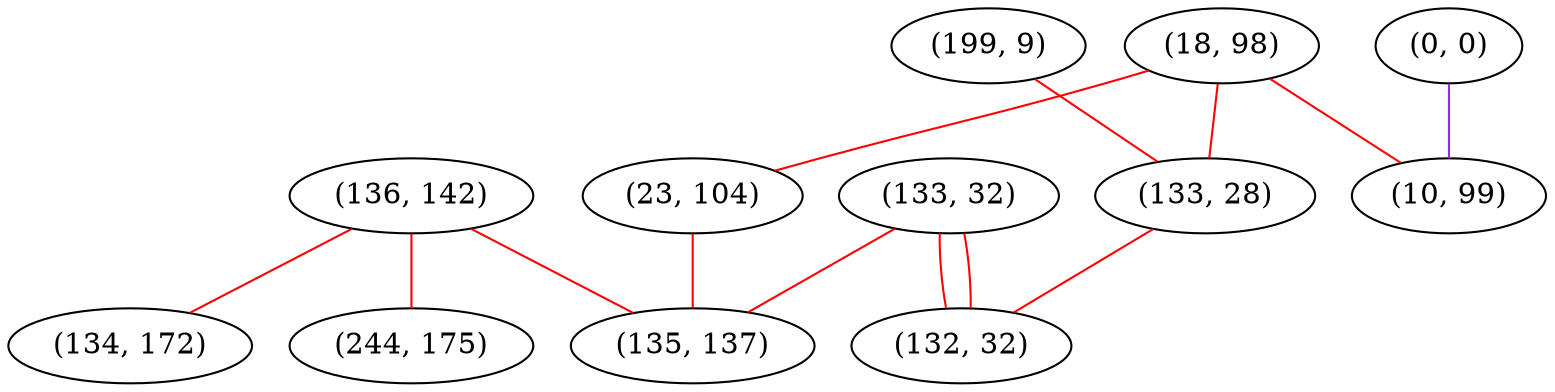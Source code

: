 graph "" {
"(136, 142)";
"(0, 0)";
"(199, 9)";
"(18, 98)";
"(23, 104)";
"(133, 32)";
"(134, 172)";
"(133, 28)";
"(132, 32)";
"(10, 99)";
"(244, 175)";
"(135, 137)";
"(136, 142)" -- "(134, 172)"  [color=red, key=0, weight=1];
"(136, 142)" -- "(244, 175)"  [color=red, key=0, weight=1];
"(136, 142)" -- "(135, 137)"  [color=red, key=0, weight=1];
"(0, 0)" -- "(10, 99)"  [color=purple, key=0, weight=4];
"(199, 9)" -- "(133, 28)"  [color=red, key=0, weight=1];
"(18, 98)" -- "(23, 104)"  [color=red, key=0, weight=1];
"(18, 98)" -- "(133, 28)"  [color=red, key=0, weight=1];
"(18, 98)" -- "(10, 99)"  [color=red, key=0, weight=1];
"(23, 104)" -- "(135, 137)"  [color=red, key=0, weight=1];
"(133, 32)" -- "(132, 32)"  [color=red, key=0, weight=1];
"(133, 32)" -- "(132, 32)"  [color=red, key=1, weight=1];
"(133, 32)" -- "(135, 137)"  [color=red, key=0, weight=1];
"(133, 28)" -- "(132, 32)"  [color=red, key=0, weight=1];
}
